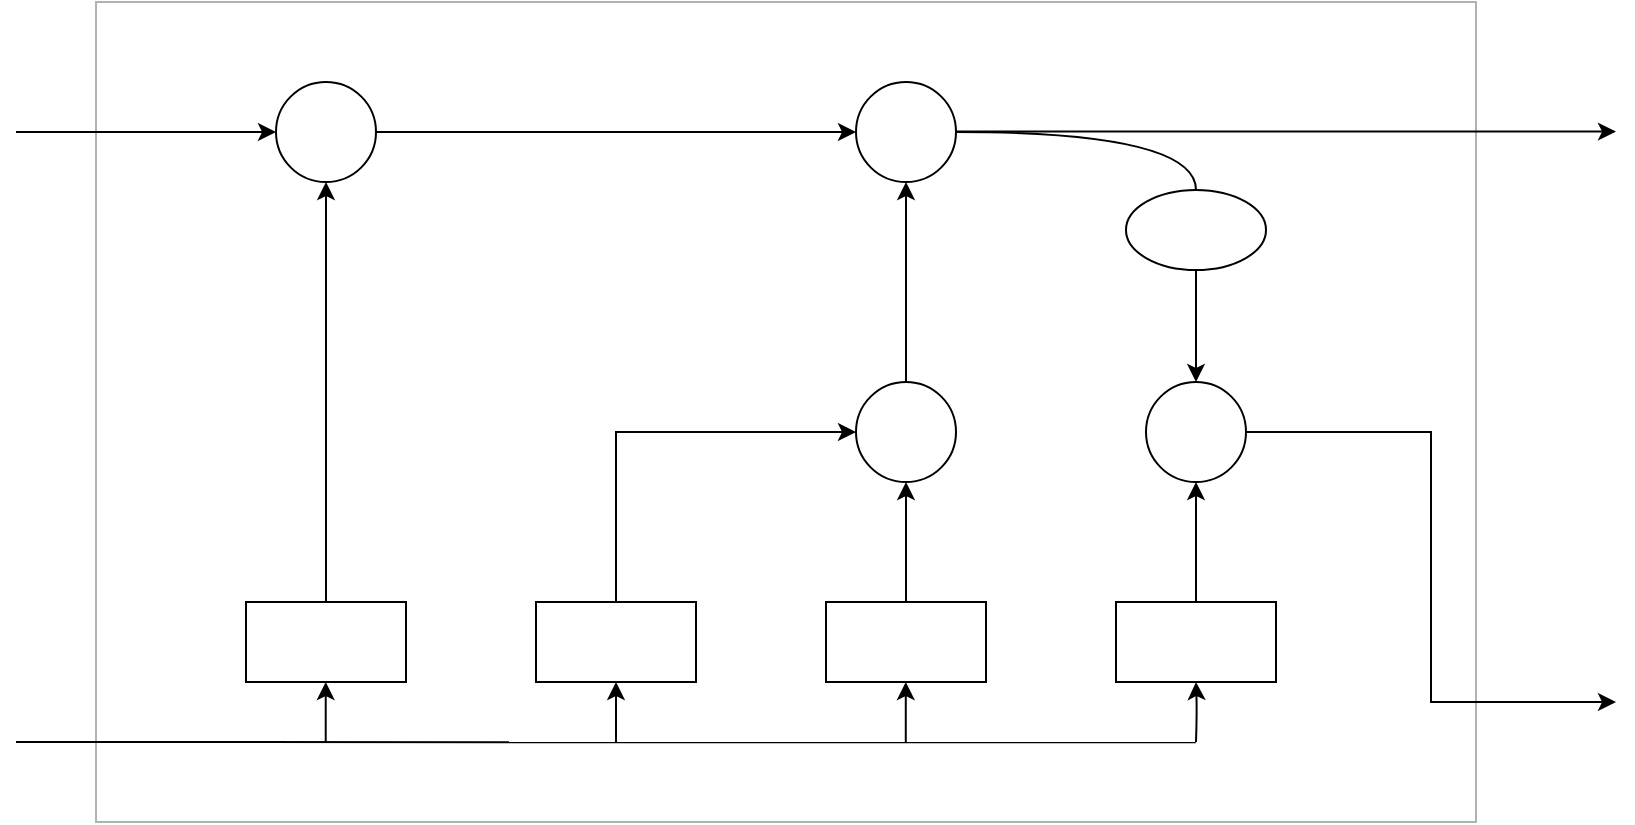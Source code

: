 <mxfile version="24.7.6">
  <diagram name="第 1 页" id="6xUJzhNsekfpXvKq5aCd">
    <mxGraphModel dx="2927" dy="1130" grid="1" gridSize="10" guides="1" tooltips="1" connect="1" arrows="1" fold="1" page="1" pageScale="1" pageWidth="827" pageHeight="1169" math="0" shadow="0">
      <root>
        <mxCell id="0" />
        <mxCell id="1" parent="0" />
        <mxCell id="Dnt0VsilZY7f7_3Wa02p-2" value="" style="rounded=0;whiteSpace=wrap;html=1;opacity=30;" vertex="1" parent="1">
          <mxGeometry x="40" y="90" width="690" height="410" as="geometry" />
        </mxCell>
        <mxCell id="Dnt0VsilZY7f7_3Wa02p-3" value="" style="ellipse;whiteSpace=wrap;html=1;aspect=fixed;" vertex="1" parent="1">
          <mxGeometry x="130" y="130" width="50" height="50" as="geometry" />
        </mxCell>
        <mxCell id="Dnt0VsilZY7f7_3Wa02p-4" value="" style="ellipse;whiteSpace=wrap;html=1;aspect=fixed;" vertex="1" parent="1">
          <mxGeometry x="420" y="130" width="50" height="50" as="geometry" />
        </mxCell>
        <mxCell id="Dnt0VsilZY7f7_3Wa02p-6" value="" style="rounded=0;whiteSpace=wrap;html=1;" vertex="1" parent="1">
          <mxGeometry x="115" y="390" width="80" height="40" as="geometry" />
        </mxCell>
        <mxCell id="Dnt0VsilZY7f7_3Wa02p-7" value="" style="rounded=0;whiteSpace=wrap;html=1;" vertex="1" parent="1">
          <mxGeometry x="260" y="390" width="80" height="40" as="geometry" />
        </mxCell>
        <mxCell id="Dnt0VsilZY7f7_3Wa02p-8" value="" style="rounded=0;whiteSpace=wrap;html=1;" vertex="1" parent="1">
          <mxGeometry x="405" y="390" width="80" height="40" as="geometry" />
        </mxCell>
        <mxCell id="Dnt0VsilZY7f7_3Wa02p-9" value="" style="rounded=0;whiteSpace=wrap;html=1;" vertex="1" parent="1">
          <mxGeometry x="550" y="390" width="80" height="40" as="geometry" />
        </mxCell>
        <mxCell id="Dnt0VsilZY7f7_3Wa02p-10" value="" style="ellipse;whiteSpace=wrap;html=1;aspect=fixed;" vertex="1" parent="1">
          <mxGeometry x="420" y="280" width="50" height="50" as="geometry" />
        </mxCell>
        <mxCell id="Dnt0VsilZY7f7_3Wa02p-11" value="" style="ellipse;whiteSpace=wrap;html=1;aspect=fixed;" vertex="1" parent="1">
          <mxGeometry x="565" y="280" width="50" height="50" as="geometry" />
        </mxCell>
        <mxCell id="Dnt0VsilZY7f7_3Wa02p-12" value="" style="ellipse;whiteSpace=wrap;html=1;" vertex="1" parent="1">
          <mxGeometry x="555" y="184" width="70" height="40" as="geometry" />
        </mxCell>
        <mxCell id="Dnt0VsilZY7f7_3Wa02p-13" value="" style="endArrow=classic;html=1;rounded=0;entryX=0.5;entryY=1;entryDx=0;entryDy=0;exitX=0.5;exitY=0;exitDx=0;exitDy=0;" edge="1" parent="1" source="Dnt0VsilZY7f7_3Wa02p-10" target="Dnt0VsilZY7f7_3Wa02p-4">
          <mxGeometry width="50" height="50" relative="1" as="geometry">
            <mxPoint x="400" y="260" as="sourcePoint" />
            <mxPoint x="450" y="210" as="targetPoint" />
          </mxGeometry>
        </mxCell>
        <mxCell id="Dnt0VsilZY7f7_3Wa02p-17" value="" style="endArrow=classic;html=1;rounded=0;entryX=0.5;entryY=1;entryDx=0;entryDy=0;exitX=0.5;exitY=0;exitDx=0;exitDy=0;" edge="1" parent="1" source="Dnt0VsilZY7f7_3Wa02p-8" target="Dnt0VsilZY7f7_3Wa02p-10">
          <mxGeometry width="50" height="50" relative="1" as="geometry">
            <mxPoint x="445" y="380" as="sourcePoint" />
            <mxPoint x="444.5" y="340" as="targetPoint" />
          </mxGeometry>
        </mxCell>
        <mxCell id="Dnt0VsilZY7f7_3Wa02p-19" value="" style="endArrow=classic;html=1;rounded=0;entryX=0.5;entryY=1;entryDx=0;entryDy=0;exitX=0.5;exitY=0;exitDx=0;exitDy=0;" edge="1" parent="1" source="Dnt0VsilZY7f7_3Wa02p-6" target="Dnt0VsilZY7f7_3Wa02p-3">
          <mxGeometry width="50" height="50" relative="1" as="geometry">
            <mxPoint x="150" y="310" as="sourcePoint" />
            <mxPoint x="150" y="210" as="targetPoint" />
          </mxGeometry>
        </mxCell>
        <mxCell id="Dnt0VsilZY7f7_3Wa02p-20" value="" style="endArrow=classic;html=1;rounded=0;exitX=1;exitY=0.5;exitDx=0;exitDy=0;entryX=0;entryY=0.5;entryDx=0;entryDy=0;" edge="1" parent="1" source="Dnt0VsilZY7f7_3Wa02p-3" target="Dnt0VsilZY7f7_3Wa02p-4">
          <mxGeometry width="50" height="50" relative="1" as="geometry">
            <mxPoint x="165" y="400" as="sourcePoint" />
            <mxPoint x="420" y="150" as="targetPoint" />
          </mxGeometry>
        </mxCell>
        <mxCell id="Dnt0VsilZY7f7_3Wa02p-25" value="" style="endArrow=classic;html=1;rounded=0;exitX=1;exitY=0.5;exitDx=0;exitDy=0;" edge="1" parent="1">
          <mxGeometry width="50" height="50" relative="1" as="geometry">
            <mxPoint x="470" y="154.81" as="sourcePoint" />
            <mxPoint x="800" y="154.81" as="targetPoint" />
          </mxGeometry>
        </mxCell>
        <mxCell id="Dnt0VsilZY7f7_3Wa02p-29" value="" style="endArrow=classic;html=1;rounded=0;entryX=0;entryY=0.5;entryDx=0;entryDy=0;" edge="1" parent="1" target="Dnt0VsilZY7f7_3Wa02p-3">
          <mxGeometry width="50" height="50" relative="1" as="geometry">
            <mxPoint y="155" as="sourcePoint" />
            <mxPoint x="115" y="154.5" as="targetPoint" />
          </mxGeometry>
        </mxCell>
        <mxCell id="Dnt0VsilZY7f7_3Wa02p-33" value="" style="endArrow=none;html=1;rounded=0;edgeStyle=orthogonalEdgeStyle;curved=1;entryX=0.5;entryY=0;entryDx=0;entryDy=0;exitX=1;exitY=0.5;exitDx=0;exitDy=0;" edge="1" parent="1" source="Dnt0VsilZY7f7_3Wa02p-4" target="Dnt0VsilZY7f7_3Wa02p-12">
          <mxGeometry width="50" height="50" relative="1" as="geometry">
            <mxPoint x="550" y="161" as="sourcePoint" />
            <mxPoint x="590" y="160" as="targetPoint" />
          </mxGeometry>
        </mxCell>
        <mxCell id="Dnt0VsilZY7f7_3Wa02p-48" value="" style="endArrow=classic;html=1;rounded=0;edgeStyle=orthogonalEdgeStyle;exitX=0.5;exitY=0;exitDx=0;exitDy=0;entryX=0;entryY=0.5;entryDx=0;entryDy=0;elbow=vertical;" edge="1" parent="1" source="Dnt0VsilZY7f7_3Wa02p-7" target="Dnt0VsilZY7f7_3Wa02p-10">
          <mxGeometry width="50" height="50" relative="1" as="geometry">
            <mxPoint x="300" y="300" as="sourcePoint" />
            <mxPoint x="350" y="240" as="targetPoint" />
          </mxGeometry>
        </mxCell>
        <mxCell id="Dnt0VsilZY7f7_3Wa02p-51" value="" style="endArrow=classic;html=1;rounded=0;curved=1;exitX=0.5;exitY=1;exitDx=0;exitDy=0;entryX=0.5;entryY=0;entryDx=0;entryDy=0;" edge="1" parent="1" source="Dnt0VsilZY7f7_3Wa02p-12" target="Dnt0VsilZY7f7_3Wa02p-11">
          <mxGeometry width="50" height="50" relative="1" as="geometry">
            <mxPoint x="300" y="290" as="sourcePoint" />
            <mxPoint x="360" y="240" as="targetPoint" />
          </mxGeometry>
        </mxCell>
        <mxCell id="Dnt0VsilZY7f7_3Wa02p-52" value="" style="endArrow=classic;html=1;rounded=0;entryX=0.5;entryY=1;entryDx=0;entryDy=0;exitX=0.5;exitY=0;exitDx=0;exitDy=0;" edge="1" parent="1" source="Dnt0VsilZY7f7_3Wa02p-9" target="Dnt0VsilZY7f7_3Wa02p-11">
          <mxGeometry width="50" height="50" relative="1" as="geometry">
            <mxPoint x="550" y="390" as="sourcePoint" />
            <mxPoint x="550" y="330" as="targetPoint" />
          </mxGeometry>
        </mxCell>
        <mxCell id="Dnt0VsilZY7f7_3Wa02p-57" value="" style="endArrow=none;html=1;rounded=0;curved=1;entryX=0.797;entryY=0.976;entryDx=0;entryDy=0;entryPerimeter=0;" edge="1" parent="1">
          <mxGeometry width="50" height="50" relative="1" as="geometry">
            <mxPoint y="460" as="sourcePoint" />
            <mxPoint x="589.93" y="460.16" as="targetPoint" />
          </mxGeometry>
        </mxCell>
        <mxCell id="Dnt0VsilZY7f7_3Wa02p-58" value="" style="endArrow=classic;html=1;rounded=0;curved=1;entryX=0.5;entryY=1;entryDx=0;entryDy=0;edgeStyle=orthogonalEdgeStyle;" edge="1" parent="1" target="Dnt0VsilZY7f7_3Wa02p-9">
          <mxGeometry width="50" height="50" relative="1" as="geometry">
            <mxPoint x="590" y="460" as="sourcePoint" />
            <mxPoint x="680" y="430" as="targetPoint" />
          </mxGeometry>
        </mxCell>
        <mxCell id="Dnt0VsilZY7f7_3Wa02p-63" value="" style="endArrow=classic;html=1;rounded=0;entryX=0.5;entryY=1;entryDx=0;entryDy=0;" edge="1" parent="1">
          <mxGeometry width="50" height="50" relative="1" as="geometry">
            <mxPoint x="444.89" y="460" as="sourcePoint" />
            <mxPoint x="444.89" y="430" as="targetPoint" />
          </mxGeometry>
        </mxCell>
        <mxCell id="Dnt0VsilZY7f7_3Wa02p-65" value="" style="endArrow=classic;html=1;rounded=0;entryX=0.5;entryY=1;entryDx=0;entryDy=0;" edge="1" parent="1">
          <mxGeometry width="50" height="50" relative="1" as="geometry">
            <mxPoint x="300" y="460" as="sourcePoint" />
            <mxPoint x="300" y="430" as="targetPoint" />
          </mxGeometry>
        </mxCell>
        <mxCell id="Dnt0VsilZY7f7_3Wa02p-67" value="" style="endArrow=classic;html=1;rounded=0;entryX=0.5;entryY=1;entryDx=0;entryDy=0;" edge="1" parent="1">
          <mxGeometry width="50" height="50" relative="1" as="geometry">
            <mxPoint x="154.86" y="460" as="sourcePoint" />
            <mxPoint x="154.86" y="430" as="targetPoint" />
          </mxGeometry>
        </mxCell>
        <mxCell id="Dnt0VsilZY7f7_3Wa02p-69" value="" style="endArrow=classic;html=1;rounded=0;exitX=1;exitY=0.5;exitDx=0;exitDy=0;edgeStyle=elbowEdgeStyle;" edge="1" parent="1" source="Dnt0VsilZY7f7_3Wa02p-11">
          <mxGeometry width="50" height="50" relative="1" as="geometry">
            <mxPoint x="670" y="350" as="sourcePoint" />
            <mxPoint x="800" y="440" as="targetPoint" />
          </mxGeometry>
        </mxCell>
      </root>
    </mxGraphModel>
  </diagram>
</mxfile>

